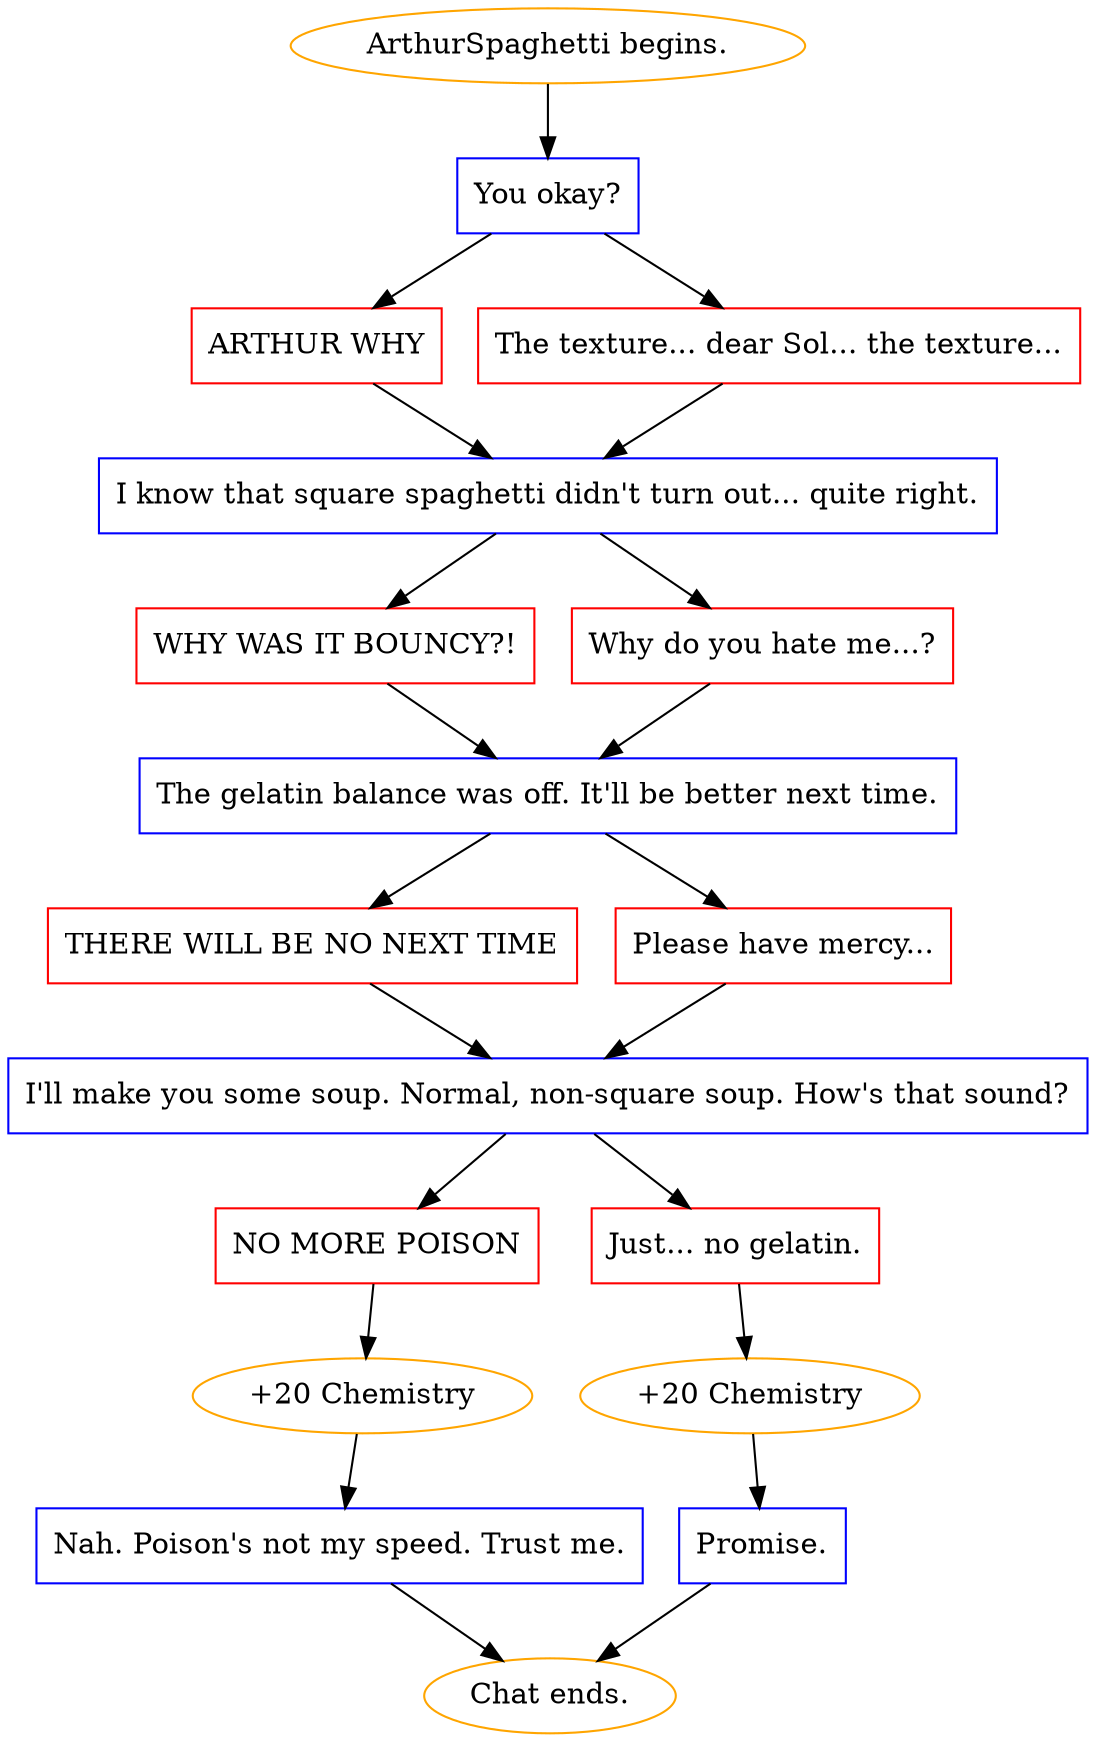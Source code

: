 digraph {
	"ArthurSpaghetti begins." [color=orange];
		"ArthurSpaghetti begins." -> j3029210814;
	j3029210814 [label="You okay?",shape=box,color=blue];
		j3029210814 -> j1185221732;
		j3029210814 -> j1157742353;
	j1185221732 [label="ARTHUR WHY",shape=box,color=red];
		j1185221732 -> j3179975232;
	j1157742353 [label="The texture... dear Sol... the texture...",shape=box,color=red];
		j1157742353 -> j3179975232;
	j3179975232 [label="I know that square spaghetti didn't turn out... quite right.",shape=box,color=blue];
		j3179975232 -> j3541985338;
		j3179975232 -> j3190875329;
	j3541985338 [label="WHY WAS IT BOUNCY?!",shape=box,color=red];
		j3541985338 -> j748605009;
	j3190875329 [label="Why do you hate me...?",shape=box,color=red];
		j3190875329 -> j748605009;
	j748605009 [label="The gelatin balance was off. It'll be better next time.",shape=box,color=blue];
		j748605009 -> j2741853079;
		j748605009 -> j1695012925;
	j2741853079 [label="THERE WILL BE NO NEXT TIME",shape=box,color=red];
		j2741853079 -> j667634057;
	j1695012925 [label="Please have mercy...",shape=box,color=red];
		j1695012925 -> j667634057;
	j667634057 [label="I'll make you some soup. Normal, non-square soup. How's that sound?",shape=box,color=blue];
		j667634057 -> j3042205399;
		j667634057 -> j2702135393;
	j3042205399 [label="NO MORE POISON",shape=box,color=red];
		j3042205399 -> j1075015299;
	j2702135393 [label="Just... no gelatin.",shape=box,color=red];
		j2702135393 -> j859995969;
	j1075015299 [label="+20 Chemistry",color=orange];
		j1075015299 -> j2722893619;
	j859995969 [label="+20 Chemistry",color=orange];
		j859995969 -> j547819215;
	j2722893619 [label="Nah. Poison's not my speed. Trust me.",shape=box,color=blue];
		j2722893619 -> "Chat ends.";
	j547819215 [label="Promise.",shape=box,color=blue];
		j547819215 -> "Chat ends.";
	"Chat ends." [color=orange];
}